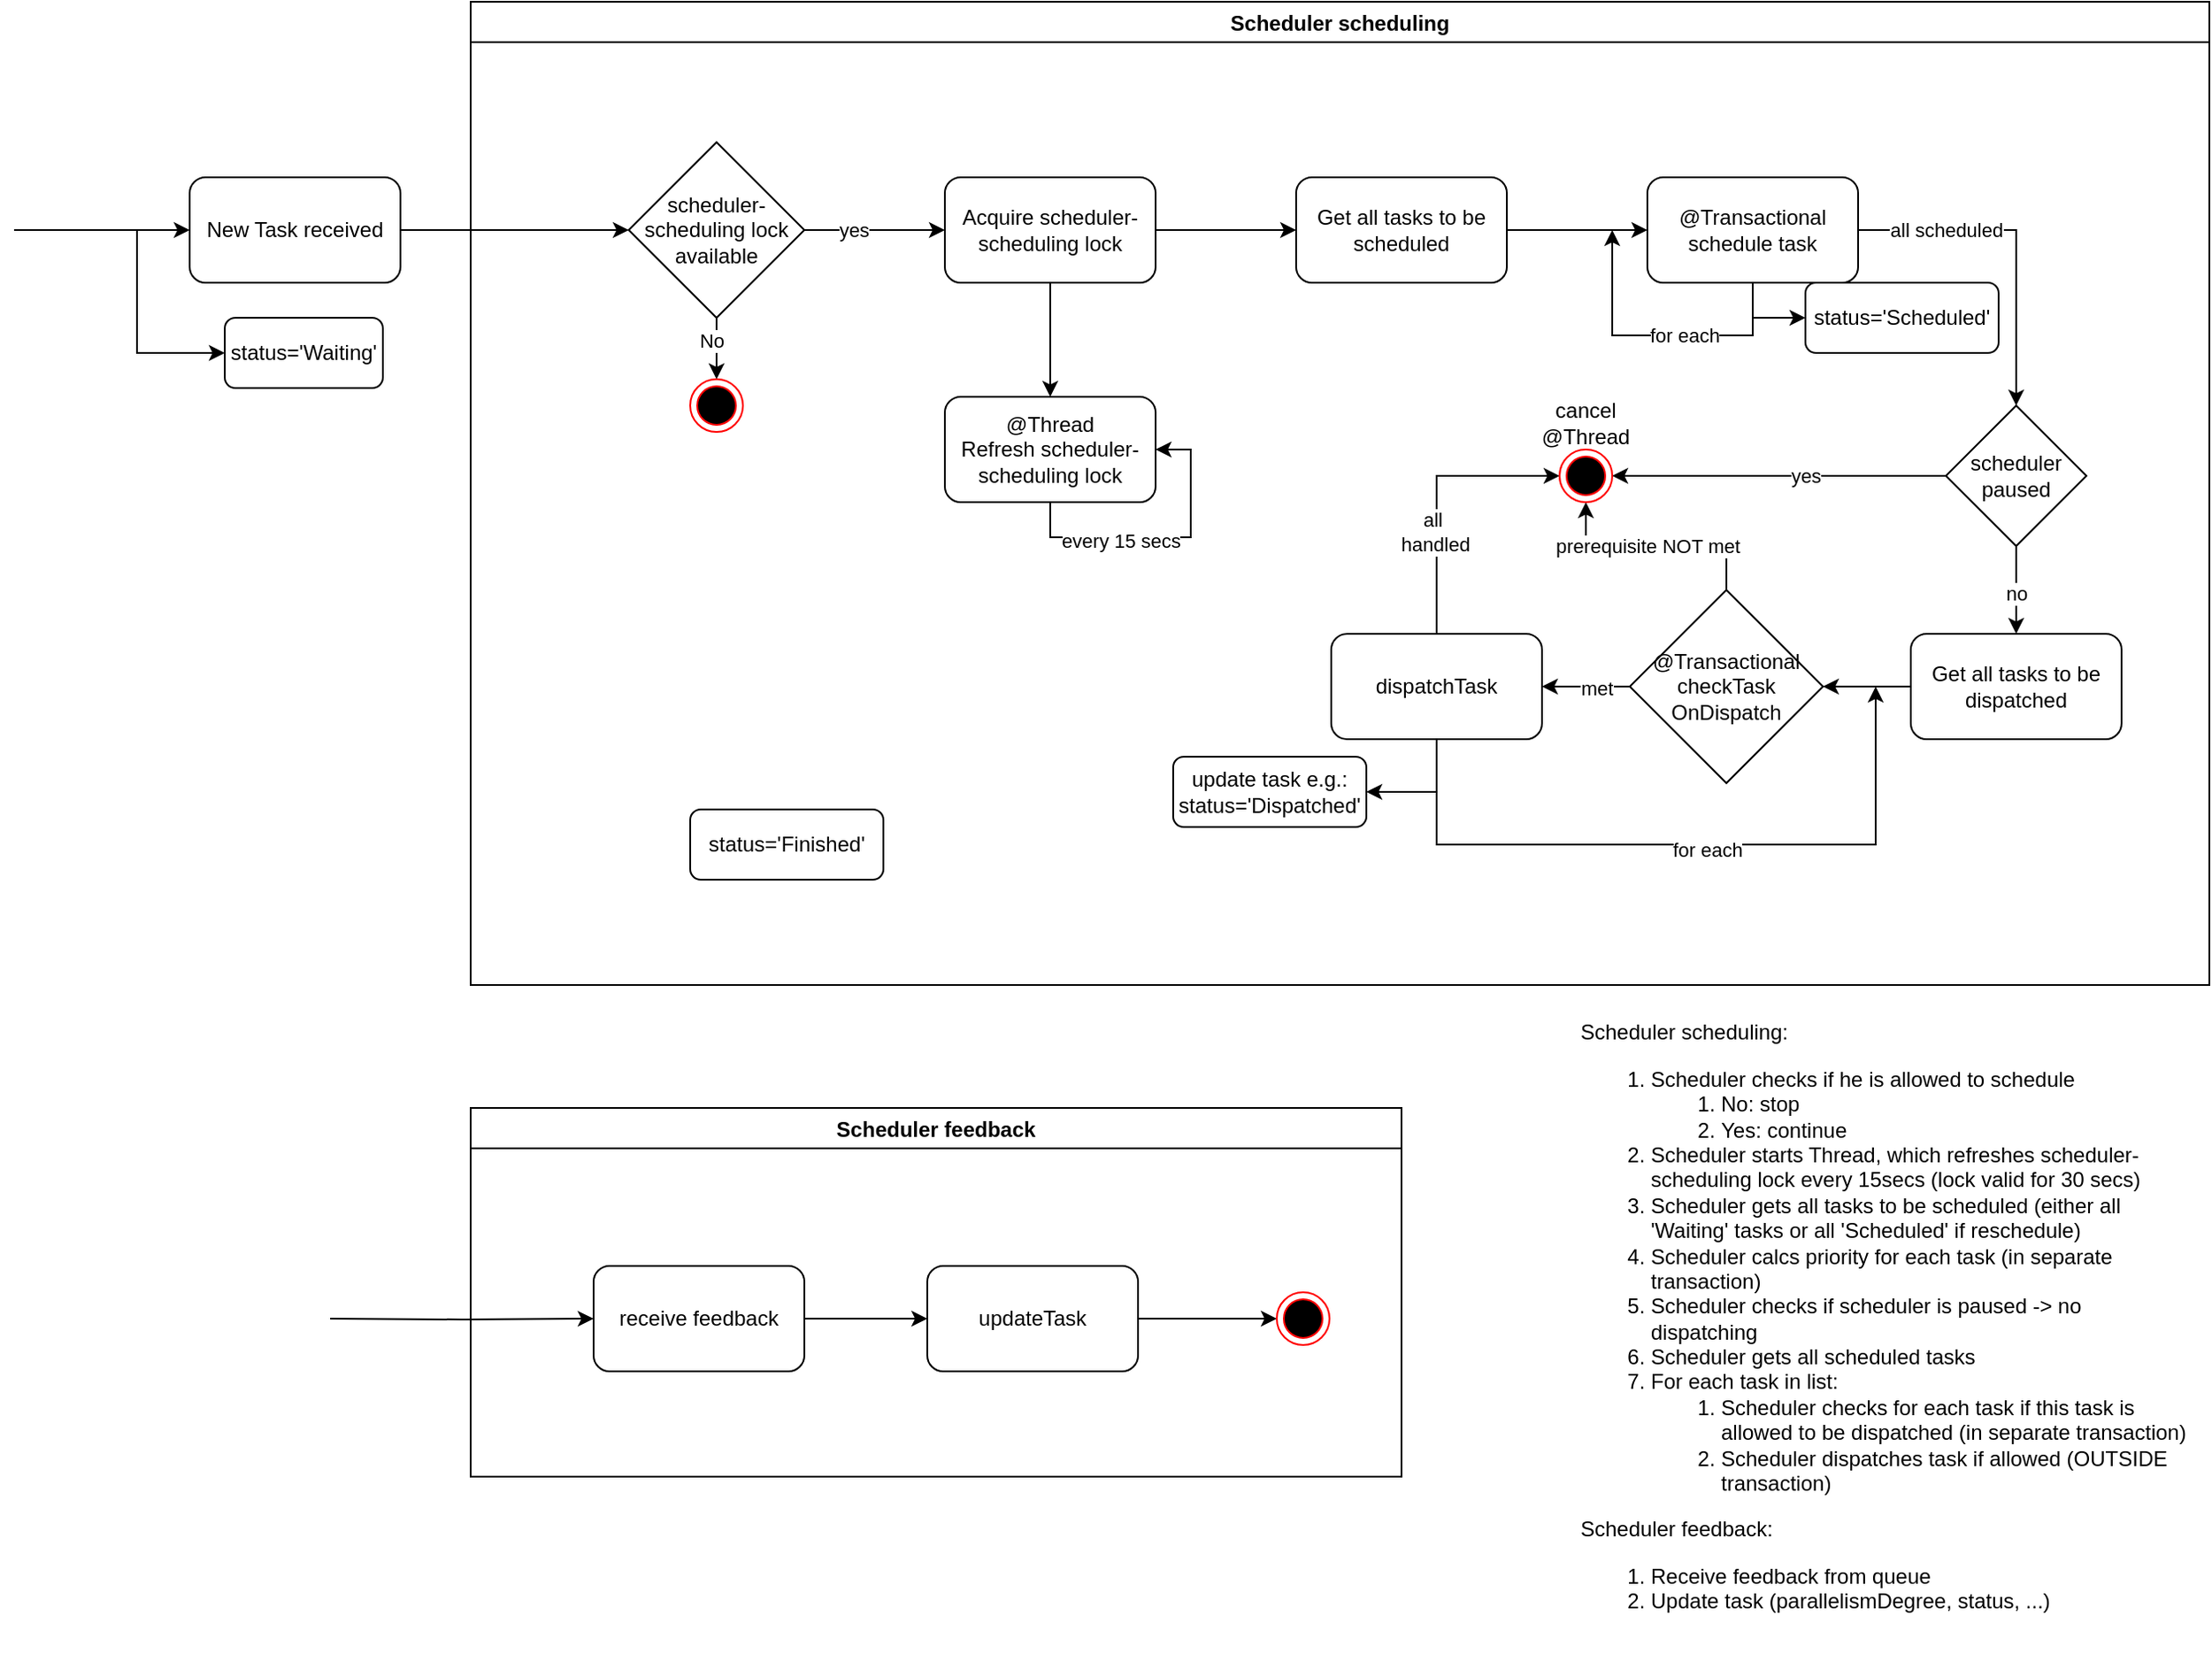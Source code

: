 <mxfile version="13.3.1" type="device"><diagram name="Page-1" id="74e2e168-ea6b-b213-b513-2b3c1d86103e"><mxGraphModel dx="2924" dy="203" grid="1" gridSize="10" guides="1" tooltips="1" connect="1" arrows="1" fold="1" page="1" pageScale="1" pageWidth="1100" pageHeight="850" background="#ffffff" math="0" shadow="0"><root><mxCell id="0"/><mxCell id="1" parent="0"/><mxCell id="t-ynC7SOzdSce7R7iLGA-30" value="Scheduler scheduling" style="swimlane;" vertex="1" parent="1"><mxGeometry x="70" y="920" width="990" height="560" as="geometry"/></mxCell><mxCell id="t-ynC7SOzdSce7R7iLGA-38" style="edgeStyle=orthogonalEdgeStyle;rounded=0;orthogonalLoop=1;jettySize=auto;html=1;exitX=0.5;exitY=1;exitDx=0;exitDy=0;entryX=0;entryY=0.5;entryDx=0;entryDy=0;" edge="1" parent="t-ynC7SOzdSce7R7iLGA-30" target="t-ynC7SOzdSce7R7iLGA-46"><mxGeometry relative="1" as="geometry"><mxPoint x="660" y="399" as="sourcePoint"/></mxGeometry></mxCell><mxCell id="t-ynC7SOzdSce7R7iLGA-40" style="edgeStyle=orthogonalEdgeStyle;rounded=0;orthogonalLoop=1;jettySize=auto;html=1;exitX=0;exitY=0.5;exitDx=0;exitDy=0;entryX=1;entryY=0.5;entryDx=0;entryDy=0;" edge="1" parent="t-ynC7SOzdSce7R7iLGA-30" target="t-ynC7SOzdSce7R7iLGA-47"><mxGeometry relative="1" as="geometry"><mxPoint x="390" y="469" as="sourcePoint"/></mxGeometry></mxCell><mxCell id="t-ynC7SOzdSce7R7iLGA-48" style="edgeStyle=orthogonalEdgeStyle;rounded=0;orthogonalLoop=1;jettySize=auto;html=1;exitX=0.5;exitY=1;exitDx=0;exitDy=0;entryX=0.5;entryY=0;entryDx=0;entryDy=0;" edge="1" parent="t-ynC7SOzdSce7R7iLGA-30" target="t-ynC7SOzdSce7R7iLGA-39"><mxGeometry relative="1" as="geometry"><mxPoint x="660" y="280" as="sourcePoint"/></mxGeometry></mxCell><mxCell id="t-ynC7SOzdSce7R7iLGA-49" value="No" style="edgeLabel;html=1;align=center;verticalAlign=middle;resizable=0;points=[];" vertex="1" connectable="0" parent="t-ynC7SOzdSce7R7iLGA-48"><mxGeometry x="0.208" y="1" relative="1" as="geometry"><mxPoint x="-1" y="-6" as="offset"/></mxGeometry></mxCell><mxCell id="t-ynC7SOzdSce7R7iLGA-63" style="edgeStyle=orthogonalEdgeStyle;rounded=0;orthogonalLoop=1;jettySize=auto;html=1;exitX=1;exitY=0.5;exitDx=0;exitDy=0;entryX=0;entryY=0.5;entryDx=0;entryDy=0;" edge="1" parent="t-ynC7SOzdSce7R7iLGA-30" source="t-ynC7SOzdSce7R7iLGA-58" target="t-ynC7SOzdSce7R7iLGA-59"><mxGeometry relative="1" as="geometry"/></mxCell><mxCell id="t-ynC7SOzdSce7R7iLGA-58" value="Get all tasks to be scheduled" style="rounded=1;whiteSpace=wrap;html=1;" vertex="1" parent="t-ynC7SOzdSce7R7iLGA-30"><mxGeometry x="470" y="100" width="120" height="60" as="geometry"/></mxCell><mxCell id="t-ynC7SOzdSce7R7iLGA-68" style="edgeStyle=orthogonalEdgeStyle;rounded=0;orthogonalLoop=1;jettySize=auto;html=1;exitX=1;exitY=0.5;exitDx=0;exitDy=0;entryX=0.5;entryY=0;entryDx=0;entryDy=0;" edge="1" parent="t-ynC7SOzdSce7R7iLGA-30" source="t-ynC7SOzdSce7R7iLGA-59" target="t-ynC7SOzdSce7R7iLGA-67"><mxGeometry relative="1" as="geometry"/></mxCell><mxCell id="t-ynC7SOzdSce7R7iLGA-109" value="all scheduled" style="edgeLabel;html=1;align=center;verticalAlign=middle;resizable=0;points=[];" vertex="1" connectable="0" parent="t-ynC7SOzdSce7R7iLGA-68"><mxGeometry x="-0.356" y="3" relative="1" as="geometry"><mxPoint x="-11" y="3" as="offset"/></mxGeometry></mxCell><mxCell id="t-ynC7SOzdSce7R7iLGA-103" style="edgeStyle=orthogonalEdgeStyle;rounded=0;orthogonalLoop=1;jettySize=auto;html=1;exitX=0.5;exitY=1;exitDx=0;exitDy=0;entryX=0;entryY=0.5;entryDx=0;entryDy=0;" edge="1" parent="t-ynC7SOzdSce7R7iLGA-30" source="t-ynC7SOzdSce7R7iLGA-59" target="t-ynC7SOzdSce7R7iLGA-99"><mxGeometry relative="1" as="geometry"><Array as="points"><mxPoint x="730" y="180"/></Array></mxGeometry></mxCell><mxCell id="t-ynC7SOzdSce7R7iLGA-59" value="@Transactional&lt;br&gt;schedule task" style="rounded=1;whiteSpace=wrap;html=1;" vertex="1" parent="t-ynC7SOzdSce7R7iLGA-30"><mxGeometry x="670" y="100" width="120" height="60" as="geometry"/></mxCell><mxCell id="t-ynC7SOzdSce7R7iLGA-90" style="edgeStyle=orthogonalEdgeStyle;rounded=0;orthogonalLoop=1;jettySize=auto;html=1;exitX=0;exitY=0.5;exitDx=0;exitDy=0;entryX=1;entryY=0.5;entryDx=0;entryDy=0;" edge="1" parent="t-ynC7SOzdSce7R7iLGA-30" source="t-ynC7SOzdSce7R7iLGA-67" target="t-ynC7SOzdSce7R7iLGA-88"><mxGeometry relative="1" as="geometry"/></mxCell><mxCell id="t-ynC7SOzdSce7R7iLGA-91" value="yes" style="edgeLabel;html=1;align=center;verticalAlign=middle;resizable=0;points=[];" vertex="1" connectable="0" parent="t-ynC7SOzdSce7R7iLGA-90"><mxGeometry x="-0.16" relative="1" as="geometry"><mxPoint as="offset"/></mxGeometry></mxCell><mxCell id="t-ynC7SOzdSce7R7iLGA-92" style="edgeStyle=orthogonalEdgeStyle;rounded=0;orthogonalLoop=1;jettySize=auto;html=1;exitX=0.5;exitY=1;exitDx=0;exitDy=0;entryX=0.5;entryY=0;entryDx=0;entryDy=0;" edge="1" parent="t-ynC7SOzdSce7R7iLGA-30" source="t-ynC7SOzdSce7R7iLGA-67" target="t-ynC7SOzdSce7R7iLGA-69"><mxGeometry relative="1" as="geometry"/></mxCell><mxCell id="t-ynC7SOzdSce7R7iLGA-93" value="no" style="edgeLabel;html=1;align=center;verticalAlign=middle;resizable=0;points=[];" vertex="1" connectable="0" parent="t-ynC7SOzdSce7R7iLGA-92"><mxGeometry x="-0.275" y="-1" relative="1" as="geometry"><mxPoint x="1" y="9" as="offset"/></mxGeometry></mxCell><mxCell id="t-ynC7SOzdSce7R7iLGA-67" value="scheduler&lt;br&gt;paused" style="rhombus;whiteSpace=wrap;html=1;" vertex="1" parent="t-ynC7SOzdSce7R7iLGA-30"><mxGeometry x="840" y="230" width="80" height="80" as="geometry"/></mxCell><mxCell id="t-ynC7SOzdSce7R7iLGA-94" style="edgeStyle=orthogonalEdgeStyle;rounded=0;orthogonalLoop=1;jettySize=auto;html=1;exitX=0;exitY=0.5;exitDx=0;exitDy=0;entryX=1;entryY=0.5;entryDx=0;entryDy=0;" edge="1" parent="t-ynC7SOzdSce7R7iLGA-30" source="t-ynC7SOzdSce7R7iLGA-69" target="t-ynC7SOzdSce7R7iLGA-71"><mxGeometry relative="1" as="geometry"/></mxCell><mxCell id="t-ynC7SOzdSce7R7iLGA-69" value="Get all tasks to be dispatched" style="rounded=1;whiteSpace=wrap;html=1;" vertex="1" parent="t-ynC7SOzdSce7R7iLGA-30"><mxGeometry x="820" y="360" width="120" height="60" as="geometry"/></mxCell><mxCell id="t-ynC7SOzdSce7R7iLGA-89" style="edgeStyle=orthogonalEdgeStyle;rounded=0;orthogonalLoop=1;jettySize=auto;html=1;exitX=0.5;exitY=0;exitDx=0;exitDy=0;entryX=0;entryY=0.5;entryDx=0;entryDy=0;" edge="1" parent="t-ynC7SOzdSce7R7iLGA-30" source="t-ynC7SOzdSce7R7iLGA-70" target="t-ynC7SOzdSce7R7iLGA-88"><mxGeometry relative="1" as="geometry"/></mxCell><mxCell id="t-ynC7SOzdSce7R7iLGA-108" value="all&amp;nbsp;&lt;br&gt;handled" style="edgeLabel;html=1;align=center;verticalAlign=middle;resizable=0;points=[];" vertex="1" connectable="0" parent="t-ynC7SOzdSce7R7iLGA-89"><mxGeometry x="-0.273" y="1" relative="1" as="geometry"><mxPoint as="offset"/></mxGeometry></mxCell><mxCell id="t-ynC7SOzdSce7R7iLGA-106" style="edgeStyle=orthogonalEdgeStyle;rounded=0;orthogonalLoop=1;jettySize=auto;html=1;exitX=0.5;exitY=1;exitDx=0;exitDy=0;entryX=1;entryY=0.5;entryDx=0;entryDy=0;" edge="1" parent="t-ynC7SOzdSce7R7iLGA-30" source="t-ynC7SOzdSce7R7iLGA-70" target="t-ynC7SOzdSce7R7iLGA-100"><mxGeometry relative="1" as="geometry"/></mxCell><mxCell id="t-ynC7SOzdSce7R7iLGA-70" value="dispatchTask" style="rounded=1;whiteSpace=wrap;html=1;" vertex="1" parent="t-ynC7SOzdSce7R7iLGA-30"><mxGeometry x="490" y="360" width="120" height="60" as="geometry"/></mxCell><mxCell id="t-ynC7SOzdSce7R7iLGA-95" style="edgeStyle=orthogonalEdgeStyle;rounded=0;orthogonalLoop=1;jettySize=auto;html=1;exitX=0;exitY=0.5;exitDx=0;exitDy=0;entryX=1;entryY=0.5;entryDx=0;entryDy=0;" edge="1" parent="t-ynC7SOzdSce7R7iLGA-30" source="t-ynC7SOzdSce7R7iLGA-71" target="t-ynC7SOzdSce7R7iLGA-70"><mxGeometry relative="1" as="geometry"><Array as="points"><mxPoint x="650" y="390"/><mxPoint x="650" y="390"/></Array></mxGeometry></mxCell><mxCell id="t-ynC7SOzdSce7R7iLGA-107" value="met" style="edgeLabel;html=1;align=center;verticalAlign=middle;resizable=0;points=[];" vertex="1" connectable="0" parent="t-ynC7SOzdSce7R7iLGA-95"><mxGeometry x="-0.227" y="1" relative="1" as="geometry"><mxPoint as="offset"/></mxGeometry></mxCell><mxCell id="t-ynC7SOzdSce7R7iLGA-96" style="edgeStyle=orthogonalEdgeStyle;rounded=0;orthogonalLoop=1;jettySize=auto;html=1;exitX=0.5;exitY=0;exitDx=0;exitDy=0;entryX=0.5;entryY=1;entryDx=0;entryDy=0;" edge="1" parent="t-ynC7SOzdSce7R7iLGA-30" source="t-ynC7SOzdSce7R7iLGA-71" target="t-ynC7SOzdSce7R7iLGA-88"><mxGeometry relative="1" as="geometry"/></mxCell><mxCell id="t-ynC7SOzdSce7R7iLGA-97" value="prerequisite NOT met" style="edgeLabel;html=1;align=center;verticalAlign=middle;resizable=0;points=[];" vertex="1" connectable="0" parent="t-ynC7SOzdSce7R7iLGA-96"><mxGeometry x="-0.28" relative="1" as="geometry"><mxPoint x="-23" as="offset"/></mxGeometry></mxCell><mxCell id="t-ynC7SOzdSce7R7iLGA-71" value="@Transactional&lt;br&gt;checkTask&lt;br&gt;OnDispatch" style="rhombus;whiteSpace=wrap;html=1;" vertex="1" parent="t-ynC7SOzdSce7R7iLGA-30"><mxGeometry x="660" y="335" width="110" height="110" as="geometry"/></mxCell><mxCell id="t-ynC7SOzdSce7R7iLGA-83" style="edgeStyle=orthogonalEdgeStyle;rounded=0;orthogonalLoop=1;jettySize=auto;html=1;exitX=0.5;exitY=1;exitDx=0;exitDy=0;entryX=0.5;entryY=0;entryDx=0;entryDy=0;" edge="1" parent="t-ynC7SOzdSce7R7iLGA-30" source="t-ynC7SOzdSce7R7iLGA-73" target="t-ynC7SOzdSce7R7iLGA-82"><mxGeometry relative="1" as="geometry"/></mxCell><mxCell id="t-ynC7SOzdSce7R7iLGA-84" style="edgeStyle=orthogonalEdgeStyle;rounded=0;orthogonalLoop=1;jettySize=auto;html=1;exitX=1;exitY=0.5;exitDx=0;exitDy=0;entryX=0;entryY=0.5;entryDx=0;entryDy=0;" edge="1" parent="t-ynC7SOzdSce7R7iLGA-30" source="t-ynC7SOzdSce7R7iLGA-73" target="t-ynC7SOzdSce7R7iLGA-58"><mxGeometry relative="1" as="geometry"/></mxCell><mxCell id="t-ynC7SOzdSce7R7iLGA-73" value="Acquire scheduler-scheduling lock" style="rounded=1;whiteSpace=wrap;html=1;" vertex="1" parent="t-ynC7SOzdSce7R7iLGA-30"><mxGeometry x="270" y="100" width="120" height="60" as="geometry"/></mxCell><mxCell id="t-ynC7SOzdSce7R7iLGA-77" style="edgeStyle=orthogonalEdgeStyle;rounded=0;orthogonalLoop=1;jettySize=auto;html=1;exitX=0.5;exitY=1;exitDx=0;exitDy=0;entryX=0.5;entryY=0;entryDx=0;entryDy=0;" edge="1" parent="t-ynC7SOzdSce7R7iLGA-30" source="t-ynC7SOzdSce7R7iLGA-74" target="t-ynC7SOzdSce7R7iLGA-75"><mxGeometry relative="1" as="geometry"/></mxCell><mxCell id="t-ynC7SOzdSce7R7iLGA-79" value="No" style="edgeLabel;html=1;align=center;verticalAlign=middle;resizable=0;points=[];" vertex="1" connectable="0" parent="t-ynC7SOzdSce7R7iLGA-77"><mxGeometry x="-0.299" y="-3" relative="1" as="geometry"><mxPoint as="offset"/></mxGeometry></mxCell><mxCell id="t-ynC7SOzdSce7R7iLGA-80" style="edgeStyle=orthogonalEdgeStyle;rounded=0;orthogonalLoop=1;jettySize=auto;html=1;exitX=1;exitY=0.5;exitDx=0;exitDy=0;entryX=0;entryY=0.5;entryDx=0;entryDy=0;" edge="1" parent="t-ynC7SOzdSce7R7iLGA-30" source="t-ynC7SOzdSce7R7iLGA-74" target="t-ynC7SOzdSce7R7iLGA-73"><mxGeometry relative="1" as="geometry"/></mxCell><mxCell id="t-ynC7SOzdSce7R7iLGA-81" value="yes" style="edgeLabel;html=1;align=center;verticalAlign=middle;resizable=0;points=[];" vertex="1" connectable="0" parent="t-ynC7SOzdSce7R7iLGA-80"><mxGeometry x="0.204" y="-1" relative="1" as="geometry"><mxPoint x="-20" y="-1" as="offset"/></mxGeometry></mxCell><mxCell id="t-ynC7SOzdSce7R7iLGA-74" value="scheduler-scheduling lock available" style="rhombus;whiteSpace=wrap;html=1;" vertex="1" parent="t-ynC7SOzdSce7R7iLGA-30"><mxGeometry x="90" y="80" width="100" height="100" as="geometry"/></mxCell><mxCell id="t-ynC7SOzdSce7R7iLGA-75" value="" style="ellipse;html=1;shape=endState;fillColor=#000000;strokeColor=#ff0000;" vertex="1" parent="t-ynC7SOzdSce7R7iLGA-30"><mxGeometry x="125" y="215" width="30" height="30" as="geometry"/></mxCell><mxCell id="t-ynC7SOzdSce7R7iLGA-82" value="@Thread&lt;br&gt;Refresh scheduler-scheduling lock" style="rounded=1;whiteSpace=wrap;html=1;" vertex="1" parent="t-ynC7SOzdSce7R7iLGA-30"><mxGeometry x="270" y="225" width="120" height="60" as="geometry"/></mxCell><mxCell id="t-ynC7SOzdSce7R7iLGA-85" style="edgeStyle=orthogonalEdgeStyle;rounded=0;orthogonalLoop=1;jettySize=auto;html=1;exitX=0.5;exitY=1;exitDx=0;exitDy=0;entryX=1;entryY=0.5;entryDx=0;entryDy=0;" edge="1" parent="t-ynC7SOzdSce7R7iLGA-30" source="t-ynC7SOzdSce7R7iLGA-82" target="t-ynC7SOzdSce7R7iLGA-82"><mxGeometry relative="1" as="geometry"/></mxCell><mxCell id="t-ynC7SOzdSce7R7iLGA-86" value="every 15 secs" style="edgeLabel;html=1;align=center;verticalAlign=middle;resizable=0;points=[];" vertex="1" connectable="0" parent="t-ynC7SOzdSce7R7iLGA-85"><mxGeometry x="-0.08" y="-2" relative="1" as="geometry"><mxPoint x="-18" as="offset"/></mxGeometry></mxCell><mxCell id="t-ynC7SOzdSce7R7iLGA-88" value="" style="ellipse;html=1;shape=endState;fillColor=#000000;strokeColor=#ff0000;" vertex="1" parent="t-ynC7SOzdSce7R7iLGA-30"><mxGeometry x="620" y="255" width="30" height="30" as="geometry"/></mxCell><mxCell id="t-ynC7SOzdSce7R7iLGA-98" value="cancel @Thread" style="text;html=1;strokeColor=none;fillColor=none;align=center;verticalAlign=middle;whiteSpace=wrap;rounded=0;" vertex="1" parent="t-ynC7SOzdSce7R7iLGA-30"><mxGeometry x="615" y="230" width="40" height="20" as="geometry"/></mxCell><mxCell id="t-ynC7SOzdSce7R7iLGA-99" value="status='Scheduled'" style="rounded=1;whiteSpace=wrap;html=1;" vertex="1" parent="t-ynC7SOzdSce7R7iLGA-30"><mxGeometry x="760" y="160" width="110" height="40" as="geometry"/></mxCell><mxCell id="t-ynC7SOzdSce7R7iLGA-100" value="update task e.g.:&lt;br&gt;status='Dispatched'" style="rounded=1;whiteSpace=wrap;html=1;" vertex="1" parent="t-ynC7SOzdSce7R7iLGA-30"><mxGeometry x="400" y="430" width="110" height="40" as="geometry"/></mxCell><mxCell id="t-ynC7SOzdSce7R7iLGA-101" value="status='Finished'" style="rounded=1;whiteSpace=wrap;html=1;" vertex="1" parent="t-ynC7SOzdSce7R7iLGA-30"><mxGeometry x="125" y="460" width="110" height="40" as="geometry"/></mxCell><mxCell id="t-ynC7SOzdSce7R7iLGA-54" value="" style="endArrow=classic;html=1;entryX=0;entryY=0.5;entryDx=0;entryDy=0;" edge="1" parent="1" target="t-ynC7SOzdSce7R7iLGA-33"><mxGeometry width="50" height="50" relative="1" as="geometry"><mxPoint x="-190" y="1050" as="sourcePoint"/><mxPoint x="80" y="1010" as="targetPoint"/></mxGeometry></mxCell><mxCell id="t-ynC7SOzdSce7R7iLGA-57" value="Scheduler scheduling:&lt;br&gt;&lt;ol&gt;&lt;li&gt;Scheduler checks if he is allowed to schedule&lt;/li&gt;&lt;ol&gt;&lt;li&gt;No: stop&lt;/li&gt;&lt;li&gt;Yes: continue&lt;/li&gt;&lt;/ol&gt;&lt;li&gt;Scheduler starts Thread, which refreshes scheduler-scheduling lock every 15secs (lock valid for 30 secs)&lt;/li&gt;&lt;li&gt;Scheduler gets all tasks to be scheduled (either all 'Waiting' tasks or all 'Scheduled' if reschedule)&lt;/li&gt;&lt;li&gt;Scheduler calcs priority for each task (in separate transaction)&lt;/li&gt;&lt;li&gt;Scheduler checks if scheduler is paused -&amp;gt; no dispatching&lt;/li&gt;&lt;li&gt;Scheduler gets all scheduled tasks&lt;/li&gt;&lt;li&gt;For each task in list:&lt;/li&gt;&lt;ol&gt;&lt;li&gt;&lt;span&gt;Scheduler checks for each task if this task is allowed to be dispatched (in separate transaction)&lt;/span&gt;&lt;/li&gt;&lt;li&gt;&lt;span&gt;Scheduler dispatches task if allowed (OUTSIDE transaction)&lt;/span&gt;&lt;/li&gt;&lt;/ol&gt;&lt;/ol&gt;Scheduler feedback:&lt;br&gt;&lt;ol&gt;&lt;li&gt;Receive feedback from queue&lt;/li&gt;&lt;li&gt;Update task (parallelismDegree, status, ...)&lt;/li&gt;&lt;/ol&gt;" style="text;html=1;strokeColor=none;fillColor=none;align=left;verticalAlign=middle;whiteSpace=wrap;rounded=0;" vertex="1" parent="1"><mxGeometry x="700" y="1490" width="350" height="370" as="geometry"/></mxCell><mxCell id="t-ynC7SOzdSce7R7iLGA-64" style="edgeStyle=orthogonalEdgeStyle;rounded=0;orthogonalLoop=1;jettySize=auto;html=1;exitX=0.5;exitY=1;exitDx=0;exitDy=0;" edge="1" parent="1" source="t-ynC7SOzdSce7R7iLGA-59"><mxGeometry relative="1" as="geometry"><mxPoint x="720" y="1050" as="targetPoint"/><Array as="points"><mxPoint x="800" y="1110"/><mxPoint x="720" y="1110"/></Array></mxGeometry></mxCell><mxCell id="t-ynC7SOzdSce7R7iLGA-65" value="for each" style="edgeLabel;html=1;align=center;verticalAlign=middle;resizable=0;points=[];" vertex="1" connectable="0" parent="t-ynC7SOzdSce7R7iLGA-64"><mxGeometry x="-0.016" y="-1" relative="1" as="geometry"><mxPoint x="14" y="1" as="offset"/></mxGeometry></mxCell><mxCell id="t-ynC7SOzdSce7R7iLGA-76" style="edgeStyle=orthogonalEdgeStyle;rounded=0;orthogonalLoop=1;jettySize=auto;html=1;exitX=1;exitY=0.5;exitDx=0;exitDy=0;entryX=0;entryY=0.5;entryDx=0;entryDy=0;" edge="1" parent="1" source="t-ynC7SOzdSce7R7iLGA-33" target="t-ynC7SOzdSce7R7iLGA-74"><mxGeometry relative="1" as="geometry"/></mxCell><mxCell id="t-ynC7SOzdSce7R7iLGA-33" value="New Task received" style="rounded=1;whiteSpace=wrap;html=1;" vertex="1" parent="1"><mxGeometry x="-90" y="1020" width="120" height="60" as="geometry"/></mxCell><mxCell id="t-ynC7SOzdSce7R7iLGA-44" value="status='Waiting'" style="rounded=1;whiteSpace=wrap;html=1;" vertex="1" parent="1"><mxGeometry x="-70" y="1100" width="90" height="40" as="geometry"/></mxCell><mxCell id="t-ynC7SOzdSce7R7iLGA-32" style="edgeStyle=orthogonalEdgeStyle;rounded=0;orthogonalLoop=1;jettySize=auto;html=1;entryX=0;entryY=0.5;entryDx=0;entryDy=0;" edge="1" parent="1" target="t-ynC7SOzdSce7R7iLGA-44"><mxGeometry relative="1" as="geometry"><mxPoint x="-120" y="1050" as="sourcePoint"/><Array as="points"><mxPoint x="-120" y="1120"/></Array></mxGeometry></mxCell><mxCell id="t-ynC7SOzdSce7R7iLGA-104" style="edgeStyle=orthogonalEdgeStyle;rounded=0;orthogonalLoop=1;jettySize=auto;html=1;exitX=0.5;exitY=1;exitDx=0;exitDy=0;" edge="1" parent="1" source="t-ynC7SOzdSce7R7iLGA-70"><mxGeometry relative="1" as="geometry"><mxPoint x="870" y="1310" as="targetPoint"/><Array as="points"><mxPoint x="620" y="1400"/><mxPoint x="870" y="1400"/></Array></mxGeometry></mxCell><mxCell id="t-ynC7SOzdSce7R7iLGA-105" value="for each" style="edgeLabel;html=1;align=center;verticalAlign=middle;resizable=0;points=[];" vertex="1" connectable="0" parent="t-ynC7SOzdSce7R7iLGA-104"><mxGeometry x="0.071" y="-3" relative="1" as="geometry"><mxPoint as="offset"/></mxGeometry></mxCell><mxCell id="t-ynC7SOzdSce7R7iLGA-154" value="Scheduler feedback" style="swimlane;" vertex="1" parent="1"><mxGeometry x="70" y="1550" width="530" height="210" as="geometry"/></mxCell><mxCell id="t-ynC7SOzdSce7R7iLGA-155" style="edgeStyle=orthogonalEdgeStyle;rounded=0;orthogonalLoop=1;jettySize=auto;html=1;exitX=0.5;exitY=1;exitDx=0;exitDy=0;entryX=0;entryY=0.5;entryDx=0;entryDy=0;" edge="1" parent="t-ynC7SOzdSce7R7iLGA-154"><mxGeometry relative="1" as="geometry"><mxPoint x="660" y="399" as="sourcePoint"/></mxGeometry></mxCell><mxCell id="t-ynC7SOzdSce7R7iLGA-156" style="edgeStyle=orthogonalEdgeStyle;rounded=0;orthogonalLoop=1;jettySize=auto;html=1;exitX=0;exitY=0.5;exitDx=0;exitDy=0;entryX=1;entryY=0.5;entryDx=0;entryDy=0;" edge="1" parent="t-ynC7SOzdSce7R7iLGA-154"><mxGeometry relative="1" as="geometry"><mxPoint x="390" y="469" as="sourcePoint"/></mxGeometry></mxCell><mxCell id="t-ynC7SOzdSce7R7iLGA-157" style="edgeStyle=orthogonalEdgeStyle;rounded=0;orthogonalLoop=1;jettySize=auto;html=1;exitX=0.5;exitY=1;exitDx=0;exitDy=0;entryX=0.5;entryY=0;entryDx=0;entryDy=0;" edge="1" parent="t-ynC7SOzdSce7R7iLGA-154"><mxGeometry relative="1" as="geometry"><mxPoint x="660" y="280" as="sourcePoint"/></mxGeometry></mxCell><mxCell id="t-ynC7SOzdSce7R7iLGA-158" value="No" style="edgeLabel;html=1;align=center;verticalAlign=middle;resizable=0;points=[];" vertex="1" connectable="0" parent="t-ynC7SOzdSce7R7iLGA-157"><mxGeometry x="0.208" y="1" relative="1" as="geometry"><mxPoint x="-1" y="-6" as="offset"/></mxGeometry></mxCell><mxCell id="t-ynC7SOzdSce7R7iLGA-201" style="edgeStyle=orthogonalEdgeStyle;rounded=0;orthogonalLoop=1;jettySize=auto;html=1;exitX=1;exitY=0.5;exitDx=0;exitDy=0;entryX=0;entryY=0.5;entryDx=0;entryDy=0;" edge="1" parent="t-ynC7SOzdSce7R7iLGA-154" source="t-ynC7SOzdSce7R7iLGA-198" target="t-ynC7SOzdSce7R7iLGA-199"><mxGeometry relative="1" as="geometry"/></mxCell><mxCell id="t-ynC7SOzdSce7R7iLGA-198" value="receive feedback" style="rounded=1;whiteSpace=wrap;html=1;" vertex="1" parent="t-ynC7SOzdSce7R7iLGA-154"><mxGeometry x="70" y="90" width="120" height="60" as="geometry"/></mxCell><mxCell id="t-ynC7SOzdSce7R7iLGA-203" style="edgeStyle=orthogonalEdgeStyle;rounded=0;orthogonalLoop=1;jettySize=auto;html=1;exitX=1;exitY=0.5;exitDx=0;exitDy=0;entryX=0;entryY=0.5;entryDx=0;entryDy=0;" edge="1" parent="t-ynC7SOzdSce7R7iLGA-154" source="t-ynC7SOzdSce7R7iLGA-199" target="t-ynC7SOzdSce7R7iLGA-202"><mxGeometry relative="1" as="geometry"/></mxCell><mxCell id="t-ynC7SOzdSce7R7iLGA-199" value="updateTask" style="rounded=1;whiteSpace=wrap;html=1;" vertex="1" parent="t-ynC7SOzdSce7R7iLGA-154"><mxGeometry x="260" y="90" width="120" height="60" as="geometry"/></mxCell><mxCell id="t-ynC7SOzdSce7R7iLGA-202" value="" style="ellipse;html=1;shape=endState;fillColor=#000000;strokeColor=#ff0000;" vertex="1" parent="t-ynC7SOzdSce7R7iLGA-154"><mxGeometry x="459" y="105" width="30" height="30" as="geometry"/></mxCell><mxCell id="t-ynC7SOzdSce7R7iLGA-200" style="edgeStyle=orthogonalEdgeStyle;rounded=0;orthogonalLoop=1;jettySize=auto;html=1;entryX=0;entryY=0.5;entryDx=0;entryDy=0;" edge="1" parent="1" target="t-ynC7SOzdSce7R7iLGA-198"><mxGeometry relative="1" as="geometry"><mxPoint x="-90" y="1670.294" as="targetPoint"/><mxPoint x="-10" y="1670" as="sourcePoint"/></mxGeometry></mxCell></root></mxGraphModel></diagram></mxfile>